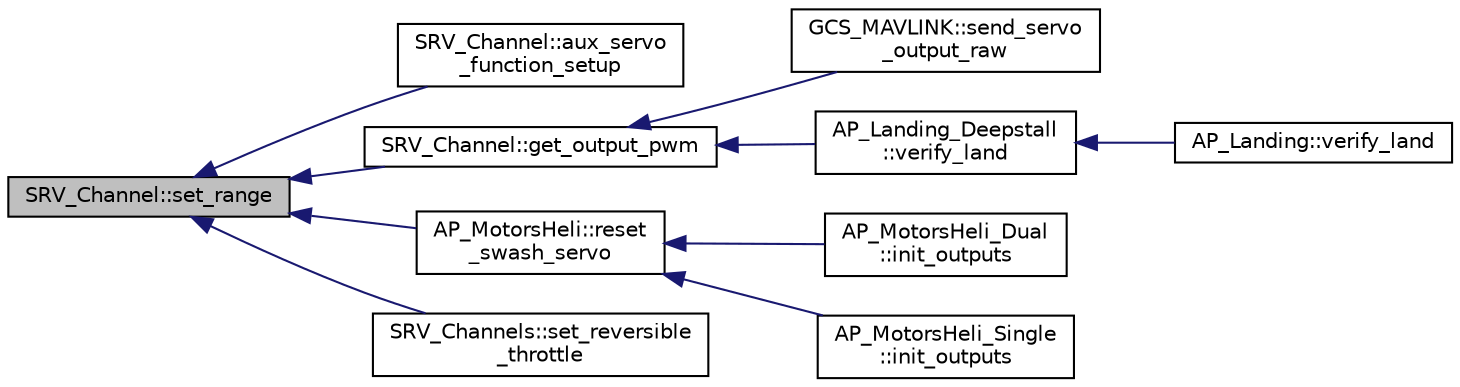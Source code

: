 digraph "SRV_Channel::set_range"
{
 // INTERACTIVE_SVG=YES
  edge [fontname="Helvetica",fontsize="10",labelfontname="Helvetica",labelfontsize="10"];
  node [fontname="Helvetica",fontsize="10",shape=record];
  rankdir="LR";
  Node1 [label="SRV_Channel::set_range",height=0.2,width=0.4,color="black", fillcolor="grey75", style="filled", fontcolor="black"];
  Node1 -> Node2 [dir="back",color="midnightblue",fontsize="10",style="solid",fontname="Helvetica"];
  Node2 [label="SRV_Channel::aux_servo\l_function_setup",height=0.2,width=0.4,color="black", fillcolor="white", style="filled",URL="$classSRV__Channel.html#aadaab2dbeb62aa6f7b42eb39bf4f2430"];
  Node1 -> Node3 [dir="back",color="midnightblue",fontsize="10",style="solid",fontname="Helvetica"];
  Node3 [label="SRV_Channel::get_output_pwm",height=0.2,width=0.4,color="black", fillcolor="white", style="filled",URL="$classSRV__Channel.html#ad094aee714054095d64a1dd712649c89"];
  Node3 -> Node4 [dir="back",color="midnightblue",fontsize="10",style="solid",fontname="Helvetica"];
  Node4 [label="GCS_MAVLINK::send_servo\l_output_raw",height=0.2,width=0.4,color="black", fillcolor="white", style="filled",URL="$structGCS__MAVLINK.html#a3aefa42824637d0067b3c85b7a91d1cc"];
  Node3 -> Node5 [dir="back",color="midnightblue",fontsize="10",style="solid",fontname="Helvetica"];
  Node5 [label="AP_Landing_Deepstall\l::verify_land",height=0.2,width=0.4,color="black", fillcolor="white", style="filled",URL="$classAP__Landing__Deepstall.html#af3cde793ef57477c3468547de0a8a90f"];
  Node5 -> Node6 [dir="back",color="midnightblue",fontsize="10",style="solid",fontname="Helvetica"];
  Node6 [label="AP_Landing::verify_land",height=0.2,width=0.4,color="black", fillcolor="white", style="filled",URL="$classAP__Landing.html#afdbc34de818b9cb366336c23660fd495"];
  Node1 -> Node7 [dir="back",color="midnightblue",fontsize="10",style="solid",fontname="Helvetica"];
  Node7 [label="AP_MotorsHeli::reset\l_swash_servo",height=0.2,width=0.4,color="black", fillcolor="white", style="filled",URL="$classAP__MotorsHeli.html#a51b94250666355bd158fd162df0ad278"];
  Node7 -> Node8 [dir="back",color="midnightblue",fontsize="10",style="solid",fontname="Helvetica"];
  Node8 [label="AP_MotorsHeli_Dual\l::init_outputs",height=0.2,width=0.4,color="black", fillcolor="white", style="filled",URL="$classAP__MotorsHeli__Dual.html#af9f3d3cb5c7d59106219ad51e02df7a9"];
  Node7 -> Node9 [dir="back",color="midnightblue",fontsize="10",style="solid",fontname="Helvetica"];
  Node9 [label="AP_MotorsHeli_Single\l::init_outputs",height=0.2,width=0.4,color="black", fillcolor="white", style="filled",URL="$classAP__MotorsHeli__Single.html#a018454351a5f35b808c933e3cab29a04"];
  Node1 -> Node10 [dir="back",color="midnightblue",fontsize="10",style="solid",fontname="Helvetica"];
  Node10 [label="SRV_Channels::set_reversible\l_throttle",height=0.2,width=0.4,color="black", fillcolor="white", style="filled",URL="$classSRV__Channels.html#a73864d92f40ba7f86207203b17b302af"];
}

